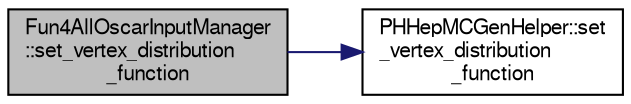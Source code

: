 digraph "Fun4AllOscarInputManager::set_vertex_distribution_function"
{
  bgcolor="transparent";
  edge [fontname="FreeSans",fontsize="10",labelfontname="FreeSans",labelfontsize="10"];
  node [fontname="FreeSans",fontsize="10",shape=record];
  rankdir="LR";
  Node1 [label="Fun4AllOscarInputManager\l::set_vertex_distribution\l_function",height=0.2,width=0.4,color="black", fillcolor="grey75", style="filled" fontcolor="black"];
  Node1 -> Node2 [color="midnightblue",fontsize="10",style="solid",fontname="FreeSans"];
  Node2 [label="PHHepMCGenHelper::set\l_vertex_distribution\l_function",height=0.2,width=0.4,color="black",URL="$dd/d2a/classPHHepMCGenHelper.html#a1efa535f8b08a7a72e5b66121c7da777",tooltip="toss a new vertex according to a Uniform or Gaus distribution "];
}
